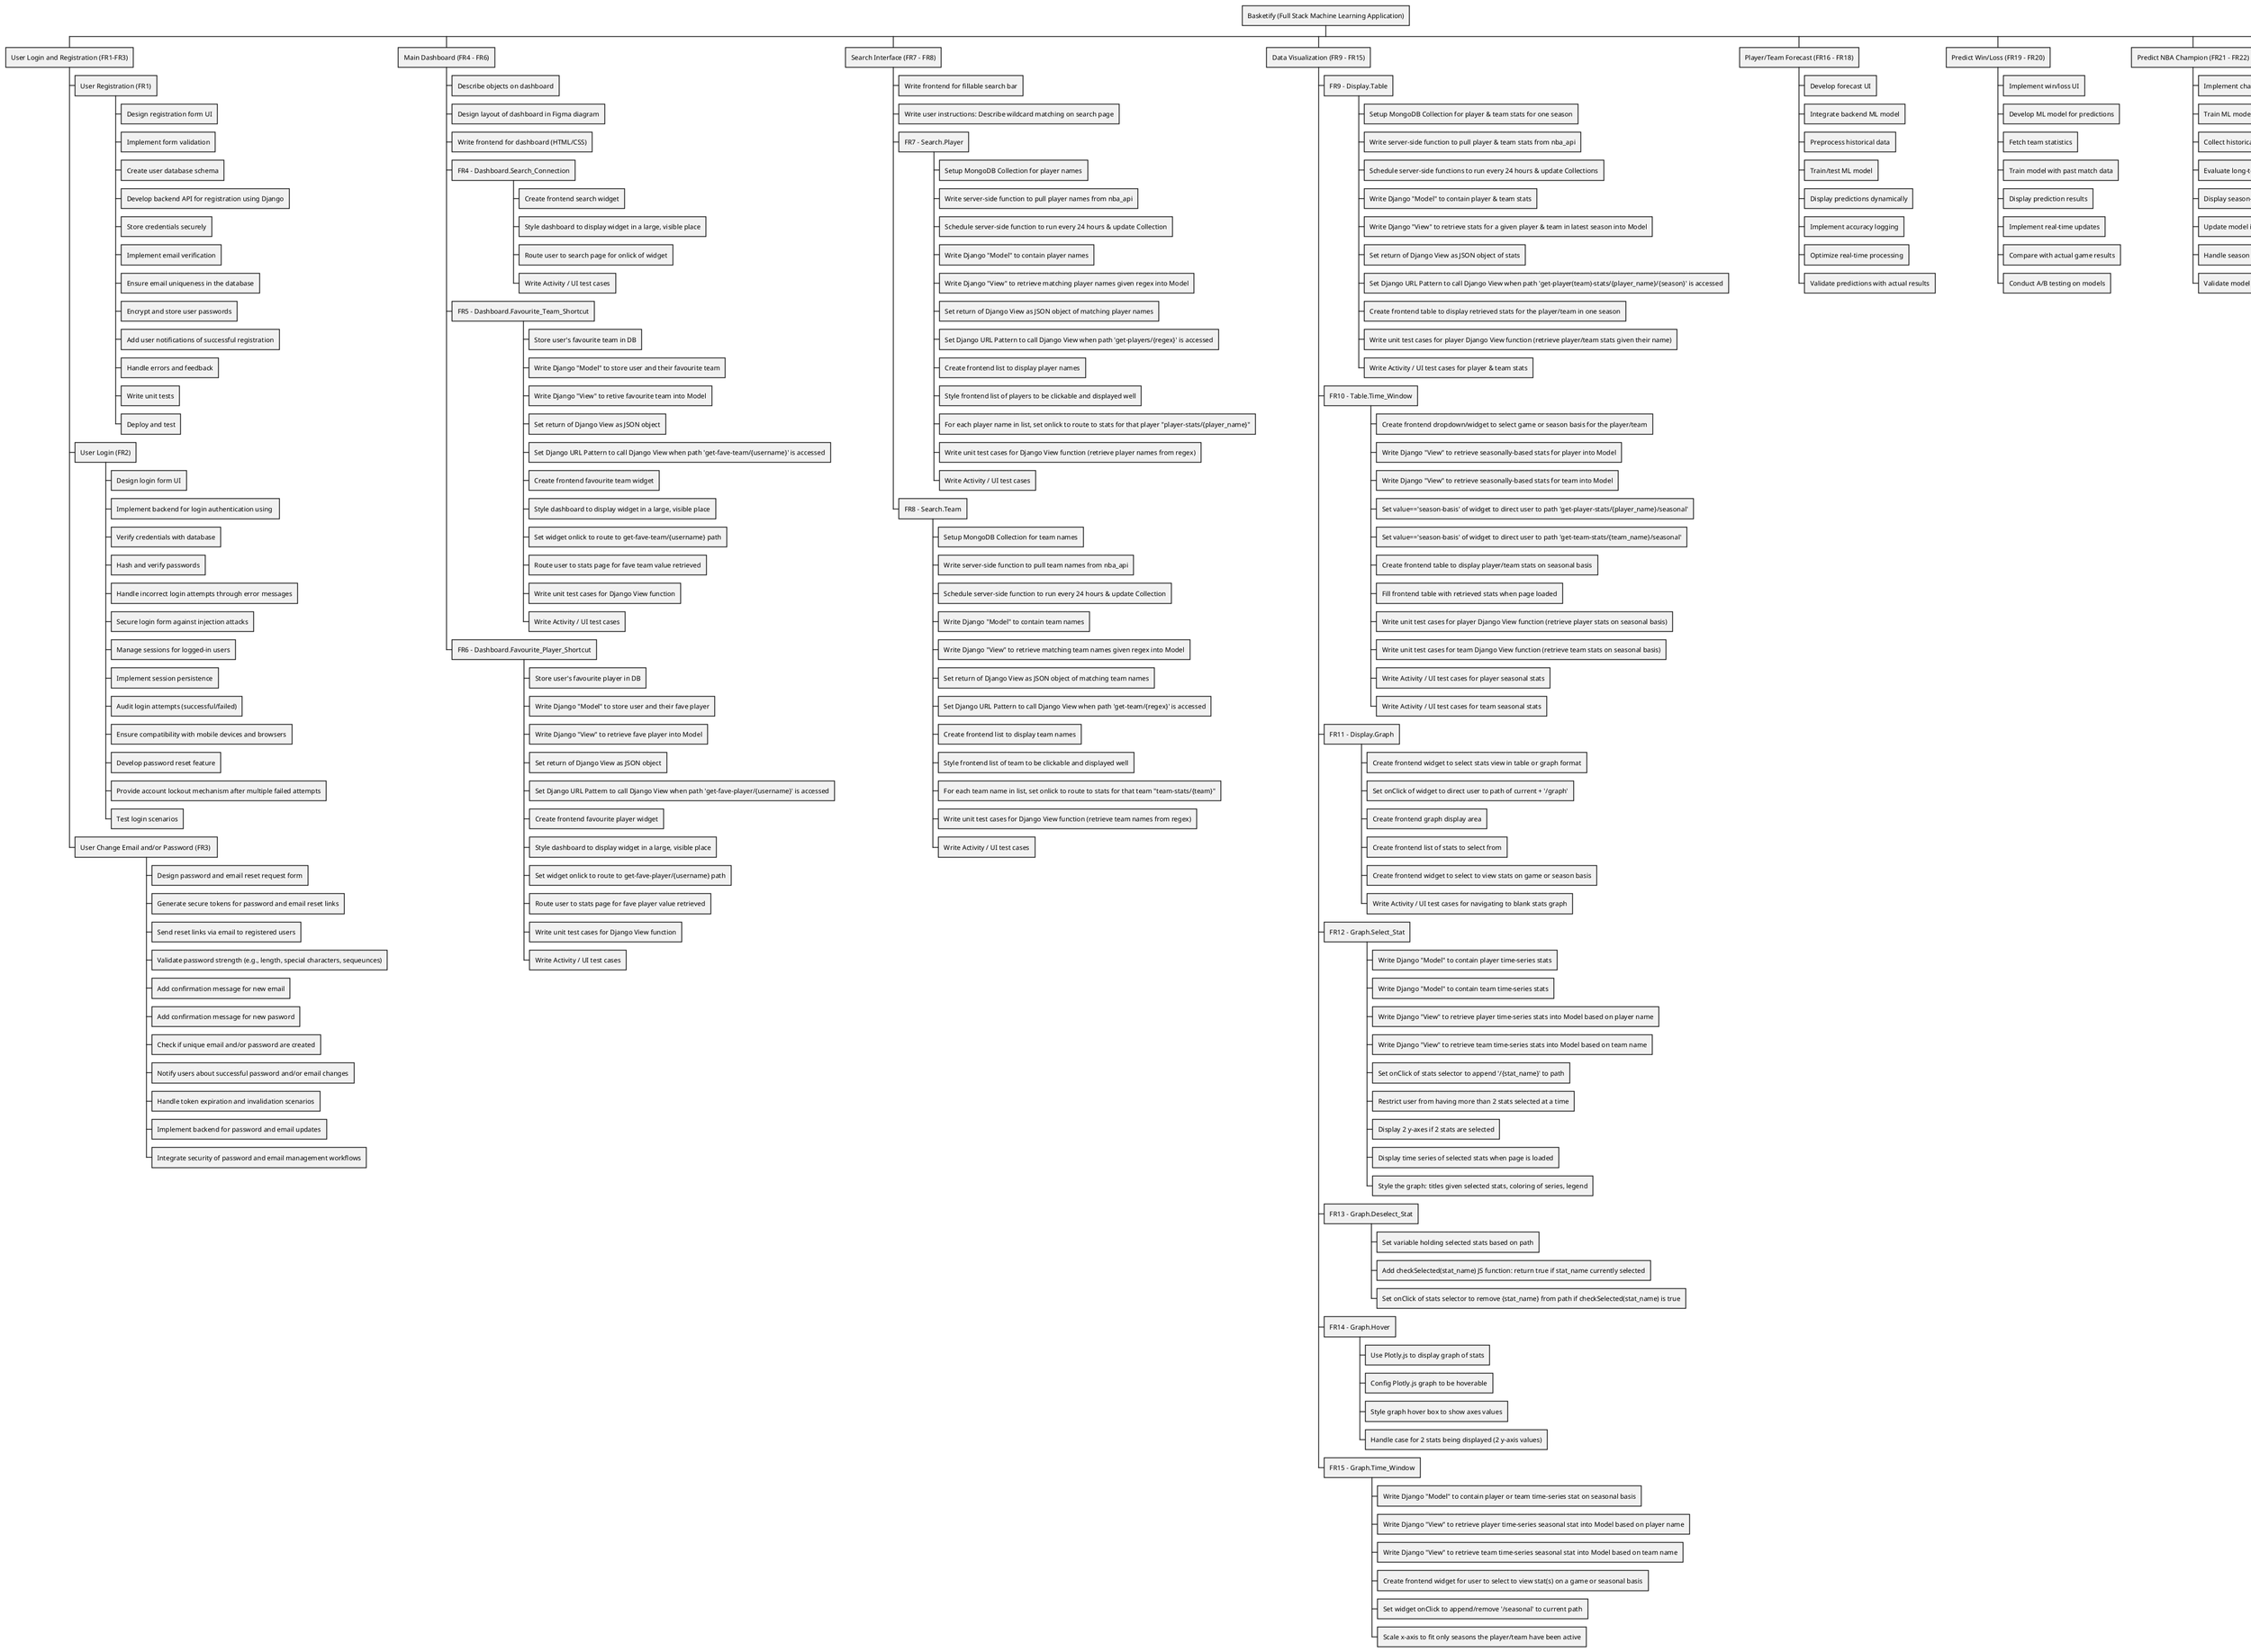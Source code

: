 @startwbs WBS
* Basketify (Full Stack Machine Learning Application)

** User Login and Registration (FR1-FR3)
*** User Registration (FR1)
**** Design registration form UI
**** Implement form validation
**** Create user database schema
**** Develop backend API for registration using Django
**** Store credentials securely
**** Implement email verification
**** Ensure email uniqueness in the database
**** Encrypt and store user passwords
**** Add user notifications of successful registration
**** Handle errors and feedback
**** Write unit tests
**** Deploy and test

*** User Login (FR2)
**** Design login form UI
**** Implement backend for login authentication using 
**** Verify credentials with database
**** Hash and verify passwords
**** Handle incorrect login attempts through error messages
**** Secure login form against injection attacks
**** Manage sessions for logged-in users
**** Implement session persistence
**** Audit login attempts (successful/failed)
**** Ensure compatibility with mobile devices and browsers
**** Develop password reset feature
**** Provide account lockout mechanism after multiple failed attempts
**** Test login scenarios

*** User Change Email and/or Password (FR3) 
**** Design password and email reset request form
**** Generate secure tokens for password and email reset links
**** Send reset links via email to registered users
**** Validate password strength (e.g., length, special characters, sequeunces)
**** Add confirmation message for new email
**** Add confirmation message for new pasword
**** Check if unique email and/or password are created
**** Notify users about successful password and/or email changes
**** Handle token expiration and invalidation scenarios
**** Implement backend for password and email updates
**** Integrate security of password and email management workflows


** Main Dashboard (FR4 - FR6)
*** Describe objects on dashboard
*** Design layout of dashboard in Figma diagram
*** Write frontend for dashboard (HTML/CSS)

*** FR4 - Dashboard.Search_Connection
**** Create frontend search widget
**** Style dashboard to display widget in a large, visible place
**** Route user to search page for onlick of widget
**** Write Activity / UI test cases

*** FR5 - Dashboard.Favourite_Team_Shortcut
**** Store user's favourite team in DB
**** Write Django "Model" to store user and their favourite team
**** Write Django "View" to retive favourite team into Model
**** Set return of Django View as JSON object
**** Set Django URL Pattern to call Django View when path 'get-fave-team/{username}' is accessed
**** Create frontend favourite team widget
**** Style dashboard to display widget in a large, visible place
**** Set widget onlick to route to get-fave-team/{username} path
**** Route user to stats page for fave team value retrieved
**** Write unit test cases for Django View function
**** Write Activity / UI test cases

*** FR6 - Dashboard.Favourite_Player_Shortcut
**** Store user's favourite player in DB
**** Write Django "Model" to store user and their fave player
**** Write Django "View" to retrieve fave player into Model
**** Set return of Django View as JSON object
**** Set Django URL Pattern to call Django View when path 'get-fave-player/{username}' is accessed
**** Create frontend favourite player widget
**** Style dashboard to display widget in a large, visible place
**** Set widget onlick to route to get-fave-player/{username} path
**** Route user to stats page for fave player value retrieved
**** Write unit test cases for Django View function
**** Write Activity / UI test cases


** Search Interface (FR7 - FR8)
*** Write frontend for fillable search bar
*** Write user instructions: Describe wildcard matching on search page

*** FR7 - Search.Player
**** Setup MongoDB Collection for player names
**** Write server-side function to pull player names from nba_api
**** Schedule server-side function to run every 24 hours & update Collection
**** Write Django "Model" to contain player names
**** Write Django "View" to retrieve matching player names given regex into Model
**** Set return of Django View as JSON object of matching player names
**** Set Django URL Pattern to call Django View when path 'get-players/{regex}' is accessed
**** Create frontend list to display player names
**** Style frontend list of players to be clickable and displayed well
**** For each player name in list, set onlick to route to stats for that player "player-stats/{player_name}"
**** Write unit test cases for Django View function (retrieve player names from regex)
**** Write Activity / UI test cases

*** FR8 - Search.Team
**** Setup MongoDB Collection for team names
**** Write server-side function to pull team names from nba_api
**** Schedule server-side function to run every 24 hours & update Collection
**** Write Django "Model" to contain team names
**** Write Django "View" to retrieve matching team names given regex into Model
**** Set return of Django View as JSON object of matching team names
**** Set Django URL Pattern to call Django View when path 'get-team/{regex}' is accessed
**** Create frontend list to display team names
**** Style frontend list of team to be clickable and displayed well
**** For each team name in list, set onlick to route to stats for that team "team-stats/{team}"
**** Write unit test cases for Django View function (retrieve team names from regex)
**** Write Activity / UI test cases


** Data Visualization (FR9 - FR15)
*** FR9 - Display.Table
**** Setup MongoDB Collection for player & team stats for one season
**** Write server-side function to pull player & team stats from nba_api
**** Schedule server-side functions to run every 24 hours & update Collections
**** Write Django "Model" to contain player & team stats
**** Write Django "View" to retrieve stats for a given player & team in latest season into Model
**** Set return of Django View as JSON object of stats
**** Set Django URL Pattern to call Django View when path 'get-player(team)-stats/{player_name}/{season}' is accessed
**** Create frontend table to display retrieved stats for the player/team in one season
**** Write unit test cases for player Django View function (retrieve player/team stats given their name)
**** Write Activity / UI test cases for player & team stats

*** FR10 - Table.Time_Window
**** Create frontend dropdown/widget to select game or season basis for the player/team
**** Write Django "View" to retrieve seasonally-based stats for player into Model
**** Write Django "View" to retrieve seasonally-based stats for team into Model
**** Set value=='season-basis' of widget to direct user to path 'get-player-stats/{player_name}/seasonal'
**** Set value=='season-basis' of widget to direct user to path 'get-team-stats/{team_name}/seasonal'
**** Create frontend table to display player/team stats on seasonal basis
**** Fill frontend table with retrieved stats when page loaded
**** Write unit test cases for player Django View function (retrieve player stats on seasonal basis)
**** Write unit test cases for team Django View function (retrieve team stats on seasonal basis)
**** Write Activity / UI test cases for player seasonal stats
**** Write Activity / UI test cases for team seasonal stats

*** FR11 - Display.Graph
**** Create frontend widget to select stats view in table or graph format
**** Set onClick of widget to direct user to path of current + '/graph'
**** Create frontend graph display area
**** Create frontend list of stats to select from
**** Create frontend widget to select to view stats on game or season basis
**** Write Activity / UI test cases for navigating to blank stats graph

*** FR12 - Graph.Select_Stat
**** Write Django "Model" to contain player time-series stats
**** Write Django "Model" to contain team time-series stats
**** Write Django "View" to retrieve player time-series stats into Model based on player name
**** Write Django "View" to retrieve team time-series stats into Model based on team name
**** Set onClick of stats selector to append '/{stat_name}' to path
**** Restrict user from having more than 2 stats selected at a time
**** Display 2 y-axes if 2 stats are selected
**** Display time series of selected stats when page is loaded
**** Style the graph: titles given selected stats, coloring of series, legend

*** FR13 - Graph.Deselect_Stat
**** Set variable holding selected stats based on path
**** Add checkSelected(stat_name) JS function: return true if stat_name currently selected
**** Set onClick of stats selector to remove {stat_name} from path if checkSelected(stat_name) is true

*** FR14 - Graph.Hover
**** Use Plotly.js to display graph of stats
**** Config Plotly.js graph to be hoverable
**** Style graph hover box to show axes values
**** Handle case for 2 stats being displayed (2 y-axis values)

*** FR15 - Graph.Time_Window
**** Write Django "Model" to contain player or team time-series stat on seasonal basis
**** Write Django "View" to retrieve player time-series seasonal stat into Model based on player name
**** Write Django "View" to retrieve team time-series seasonal stat into Model based on team name
**** Create frontend widget for user to select to view stat(s) on a game or seasonal basis
**** Set widget onClick to append/remove '/seasonal' to current path
**** Scale x-axis to fit only seasons the player/team have been active


** Player/Team Forecast (FR16 - FR18)
*** Develop forecast UI
*** Integrate backend ML model
*** Preprocess historical data
*** Train/test ML model
*** Display predictions dynamically
*** Implement accuracy logging
*** Optimize real-time processing
*** Validate predictions with actual results

** Predict Win/Loss (FR19 - FR20)
*** Implement win/loss UI
*** Develop ML model for predictions
*** Fetch team statistics
*** Train model with past match data
*** Display prediction results
*** Implement real-time updates
*** Compare with actual game results
*** Conduct A/B testing on models

** Predict NBA Champion (FR21 - FR22)
*** Implement championship prediction UI
*** Train ML model for season forecast
*** Collect historical championship data
*** Evaluate long-term model accuracy
*** Display season-long predictions
*** Update model inputs dynamically
*** Handle season anomalies
*** Validate model results

** Log ML Performance (FR23 - FR24)
*** Implement ML logging system
*** Store actual vs predicted results
*** Develop performance reports
*** Train models based on feedback
*** Optimize retraining frequency
*** Implement error tracking
*** Ensure logging efficiency
*** Conduct ML audits

** Statistics Filtering (FR25 - FR28)
*** Implement filtering UI
*** Add multiple filtering options
*** Optimize database queries
*** Connect filters to visualization
*** Ensure real-time updates
*** Implement reset filter option
*** Optimize filter performance
*** Validate filtering logic with tests

@endwbs


